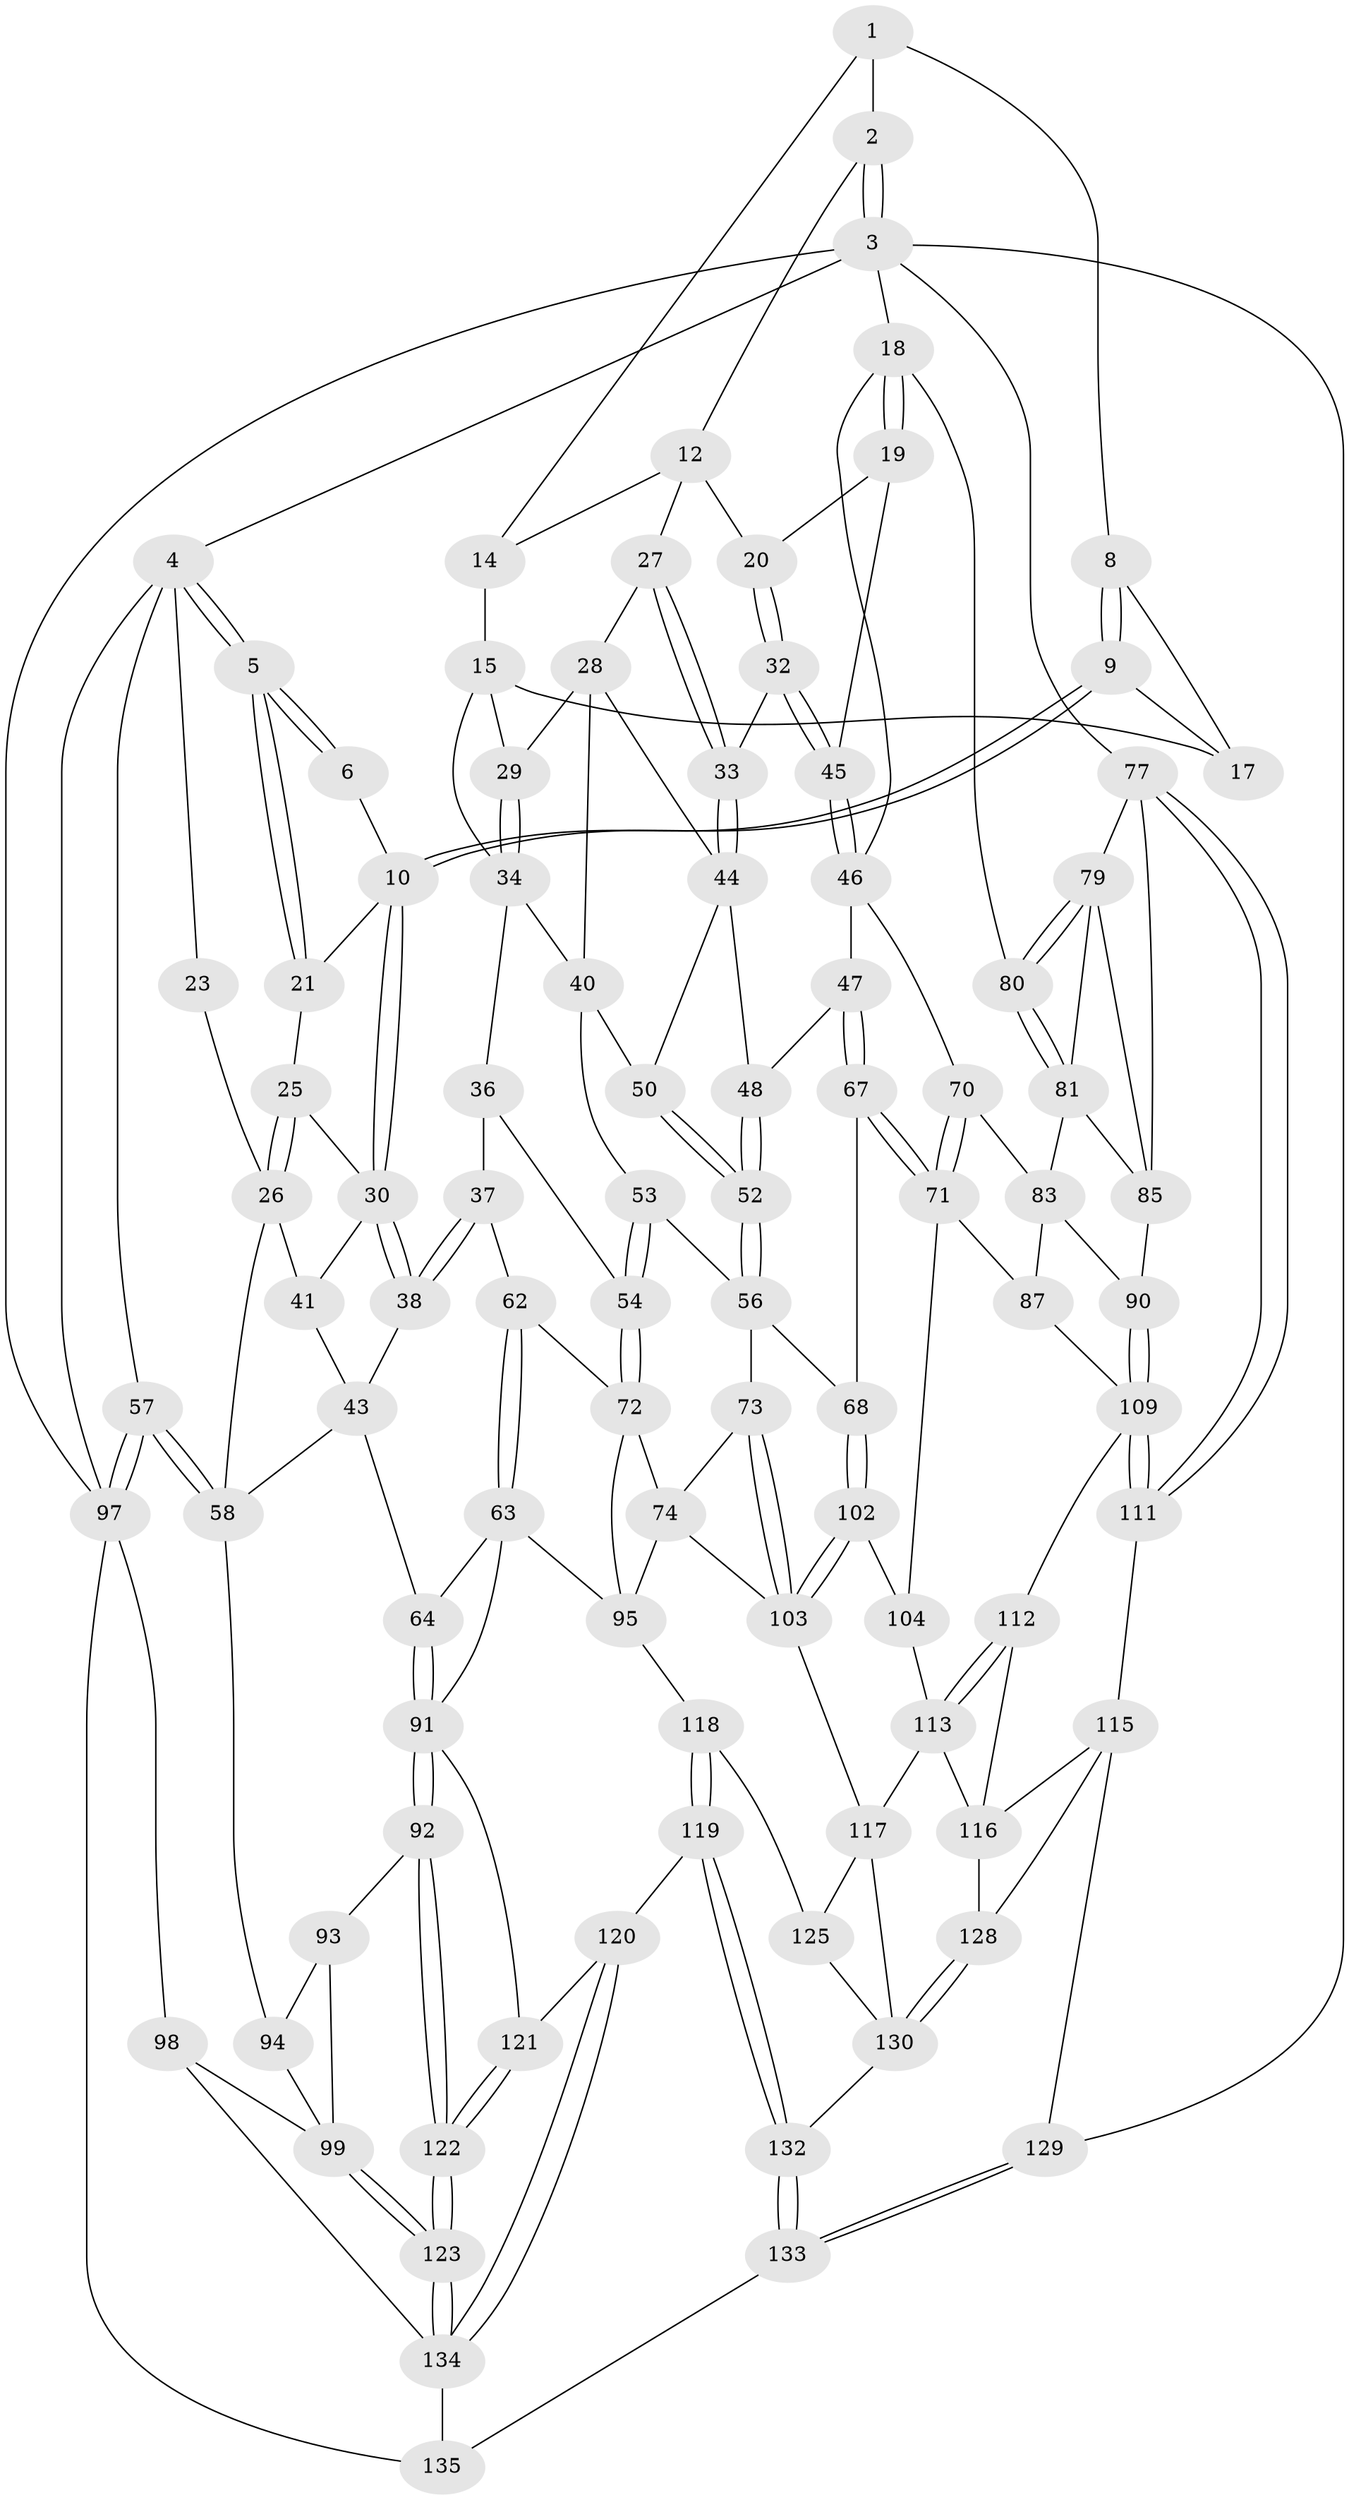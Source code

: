 // Generated by graph-tools (version 1.1) at 2025/24/03/03/25 07:24:39]
// undirected, 95 vertices, 212 edges
graph export_dot {
graph [start="1"]
  node [color=gray90,style=filled];
  1 [pos="+0.4332955895230986+0",super="+7"];
  2 [pos="+0.9139565276878363+0"];
  3 [pos="+1+0",super="+76"];
  4 [pos="+0+0",super="+22"];
  5 [pos="+0+0"];
  6 [pos="+0.3221332339500879+0"];
  8 [pos="+0.39568827375957005+0.007072800825639776"];
  9 [pos="+0.2977833591266698+0.19297141569310036"];
  10 [pos="+0.2844990812353258+0.19777302420263349",super="+11"];
  12 [pos="+0.7606322236653937+0.08651943845027585",super="+13"];
  14 [pos="+0.4726430099567314+0"];
  15 [pos="+0.47192108336583605+0.052662182097848925",super="+16"];
  17 [pos="+0.36057441069762086+0.1987184764376192"];
  18 [pos="+1+0.17192763628756316",super="+65"];
  19 [pos="+0.9357706433953747+0.22231380970479725"];
  20 [pos="+0.8287136693895629+0.17624705546668556"];
  21 [pos="+0.091486275405381+0.10916246629144868",super="+24"];
  23 [pos="+0.08854118077329474+0.11240545598274498"];
  25 [pos="+0.1625853831539474+0.22004093575857842"];
  26 [pos="+0.05962179012658032+0.31823039729075103",super="+42"];
  27 [pos="+0.6556846812277196+0.2070268148958082"];
  28 [pos="+0.5369528133552078+0.21873122351248198",super="+39"];
  29 [pos="+0.5194971492466337+0.20819967840892997"];
  30 [pos="+0.27172215407337375+0.2265174615538884",super="+31"];
  32 [pos="+0.7069452990442192+0.26088689449858554"];
  33 [pos="+0.6602439583229113+0.2183966335053895"];
  34 [pos="+0.41629523802667057+0.2551082331619085",super="+35"];
  36 [pos="+0.3699174006446111+0.3519032570479632",super="+55"];
  37 [pos="+0.36531971110008504+0.3537570538526727",super="+61"];
  38 [pos="+0.3241602168033922+0.3512438867249469"];
  40 [pos="+0.4199117114355367+0.33182437043101065",super="+51"];
  41 [pos="+0.21940216604917967+0.3254593529788867"];
  43 [pos="+0.31340251952774567+0.3562327031893214",super="+59"];
  44 [pos="+0.576291700213235+0.3199669173122212",super="+49"];
  45 [pos="+0.7587949353513561+0.3552597733902623"];
  46 [pos="+0.7547876643280526+0.3998366759871372",super="+66"];
  47 [pos="+0.7232988434056337+0.41211004335720414"];
  48 [pos="+0.6493778611249592+0.4183121041047472"];
  50 [pos="+0.5331063220525509+0.3858045665190392"];
  52 [pos="+0.5929871339360735+0.46878067465711715"];
  53 [pos="+0.5194125967144425+0.4935859201347978"];
  54 [pos="+0.4906103418296989+0.509142495006377"];
  56 [pos="+0.5659121856190468+0.49742229293280454",super="+69"];
  57 [pos="+0+0.41015467018149976"];
  58 [pos="+0+0.40966124292024647",super="+60"];
  62 [pos="+0.362419732864347+0.5601599088152166"];
  63 [pos="+0.34277329721898836+0.5687211014591639",super="+96"];
  64 [pos="+0.20015791459906432+0.5263079606783249"];
  67 [pos="+0.654635905372496+0.6018360583742733"];
  68 [pos="+0.6303914421417789+0.59790683299673"];
  70 [pos="+0.8428489760817004+0.5315329492260928"];
  71 [pos="+0.7190908060448974+0.6425701639789793",super="+88"];
  72 [pos="+0.44024056164418246+0.5676278010723869",super="+75"];
  73 [pos="+0.5553911253166148+0.637898998612238"];
  74 [pos="+0.5247657339296816+0.6416378739150987",super="+105"];
  77 [pos="+1+0.7566372406868356",super="+78"];
  79 [pos="+1+0.6560678378503141",super="+84"];
  80 [pos="+1+0.38140584093509683"];
  81 [pos="+0.927687993891501+0.5574358626301235",super="+82"];
  83 [pos="+0.8492272435115997+0.5374839388756503",super="+86"];
  85 [pos="+0.9315338414285926+0.6543645768459926",super="+89"];
  87 [pos="+0.8032590425396279+0.7146288310745226"];
  90 [pos="+0.9164682752672263+0.6988780367856583"];
  91 [pos="+0.2438845241678763+0.7146736940510215",super="+101"];
  92 [pos="+0.16348343415908317+0.7506332474548929"];
  93 [pos="+0.13068062684675125+0.7423685492468898"];
  94 [pos="+0.1362710871317345+0.5340400104716636"];
  95 [pos="+0.41285131743705217+0.7259408562134404",super="+106"];
  97 [pos="+0+0.7999084876834914",super="+108"];
  98 [pos="+0+0.8064533542875605"];
  99 [pos="+0+0.803139220845307",super="+100"];
  102 [pos="+0.603364150312208+0.7305931720289701"];
  103 [pos="+0.5934432332630648+0.7362282087910232",super="+107"];
  104 [pos="+0.7143116770895818+0.6919727755260899"];
  109 [pos="+0.9167105252360593+0.70134018773646",super="+110"];
  111 [pos="+0.9376110696777484+0.7822886627892952"];
  112 [pos="+0.8266011561746037+0.7606941209749856"];
  113 [pos="+0.7473739688821949+0.8653892564267569",super="+114"];
  115 [pos="+0.9270547472354472+0.7908336186877795",super="+127"];
  116 [pos="+0.9068067270637927+0.7873538877083051",super="+126"];
  117 [pos="+0.6285438423079707+0.8139213007473094",super="+124"];
  118 [pos="+0.4801139070124821+0.7973529663194453"];
  119 [pos="+0.4402819720418527+0.8639352630083651"];
  120 [pos="+0.40852712447607026+0.8833253898377207"];
  121 [pos="+0.31969522431659314+0.7941363810259966"];
  122 [pos="+0.22756488871243624+0.8884017576853909"];
  123 [pos="+0.2187041404163829+0.9541942508177107"];
  125 [pos="+0.5737682250873769+0.8649656377448928"];
  128 [pos="+0.7811226991826694+1"];
  129 [pos="+0.8384926585102382+1"];
  130 [pos="+0.646034775556821+0.9059494677148894",super="+131"];
  132 [pos="+0.5500060216817053+0.9418411037410023"];
  133 [pos="+0.6086081625346247+1"];
  134 [pos="+0.28318827995264445+1",super="+136"];
  135 [pos="+0.2855248218729906+1"];
  1 -- 2;
  1 -- 8;
  1 -- 14;
  2 -- 3;
  2 -- 3;
  2 -- 12;
  3 -- 4;
  3 -- 18;
  3 -- 129;
  3 -- 77;
  3 -- 97;
  4 -- 5;
  4 -- 5;
  4 -- 97;
  4 -- 57;
  4 -- 23;
  5 -- 6;
  5 -- 6;
  5 -- 21;
  5 -- 21;
  6 -- 10;
  8 -- 9;
  8 -- 9;
  8 -- 17;
  9 -- 10;
  9 -- 10;
  9 -- 17;
  10 -- 30;
  10 -- 30;
  10 -- 21;
  12 -- 20;
  12 -- 27;
  12 -- 14;
  14 -- 15;
  15 -- 29;
  15 -- 17;
  15 -- 34;
  18 -- 19;
  18 -- 19;
  18 -- 80;
  18 -- 46;
  19 -- 20;
  19 -- 45;
  20 -- 32;
  20 -- 32;
  21 -- 25;
  23 -- 26;
  25 -- 26;
  25 -- 26;
  25 -- 30;
  26 -- 41;
  26 -- 58;
  27 -- 28;
  27 -- 33;
  27 -- 33;
  28 -- 29;
  28 -- 40;
  28 -- 44;
  29 -- 34;
  29 -- 34;
  30 -- 38;
  30 -- 38;
  30 -- 41;
  32 -- 33;
  32 -- 45;
  32 -- 45;
  33 -- 44;
  33 -- 44;
  34 -- 40;
  34 -- 36;
  36 -- 37 [weight=2];
  36 -- 54;
  37 -- 38;
  37 -- 38;
  37 -- 62;
  38 -- 43;
  40 -- 50;
  40 -- 53;
  41 -- 43;
  43 -- 64;
  43 -- 58;
  44 -- 48;
  44 -- 50;
  45 -- 46;
  45 -- 46;
  46 -- 47;
  46 -- 70;
  47 -- 48;
  47 -- 67;
  47 -- 67;
  48 -- 52;
  48 -- 52;
  50 -- 52;
  50 -- 52;
  52 -- 56;
  52 -- 56;
  53 -- 54;
  53 -- 54;
  53 -- 56;
  54 -- 72;
  54 -- 72;
  56 -- 73;
  56 -- 68;
  57 -- 58;
  57 -- 58;
  57 -- 97;
  57 -- 97;
  58 -- 94;
  62 -- 63;
  62 -- 63;
  62 -- 72;
  63 -- 64;
  63 -- 91;
  63 -- 95;
  64 -- 91;
  64 -- 91;
  67 -- 68;
  67 -- 71;
  67 -- 71;
  68 -- 102;
  68 -- 102;
  70 -- 71;
  70 -- 71;
  70 -- 83;
  71 -- 104;
  71 -- 87;
  72 -- 74;
  72 -- 95;
  73 -- 74;
  73 -- 103;
  73 -- 103;
  74 -- 95;
  74 -- 103;
  77 -- 111;
  77 -- 111;
  77 -- 79;
  77 -- 85;
  79 -- 80;
  79 -- 80;
  79 -- 81;
  79 -- 85;
  80 -- 81;
  80 -- 81;
  81 -- 83;
  81 -- 85;
  83 -- 90;
  83 -- 87;
  85 -- 90;
  87 -- 109;
  90 -- 109;
  90 -- 109;
  91 -- 92;
  91 -- 92;
  91 -- 121;
  92 -- 93;
  92 -- 122;
  92 -- 122;
  93 -- 94;
  93 -- 99;
  94 -- 99;
  95 -- 118;
  97 -- 98;
  97 -- 135;
  98 -- 99;
  98 -- 134;
  99 -- 123;
  99 -- 123;
  102 -- 103;
  102 -- 103;
  102 -- 104;
  103 -- 117;
  104 -- 113;
  109 -- 111;
  109 -- 111;
  109 -- 112;
  111 -- 115;
  112 -- 113;
  112 -- 113;
  112 -- 116;
  113 -- 117;
  113 -- 116;
  115 -- 116;
  115 -- 128;
  115 -- 129;
  116 -- 128;
  117 -- 130;
  117 -- 125;
  118 -- 119;
  118 -- 119;
  118 -- 125;
  119 -- 120;
  119 -- 132;
  119 -- 132;
  120 -- 121;
  120 -- 134;
  120 -- 134;
  121 -- 122;
  121 -- 122;
  122 -- 123;
  122 -- 123;
  123 -- 134;
  123 -- 134;
  125 -- 130;
  128 -- 130;
  128 -- 130;
  129 -- 133;
  129 -- 133;
  130 -- 132;
  132 -- 133;
  132 -- 133;
  133 -- 135;
  134 -- 135;
}
